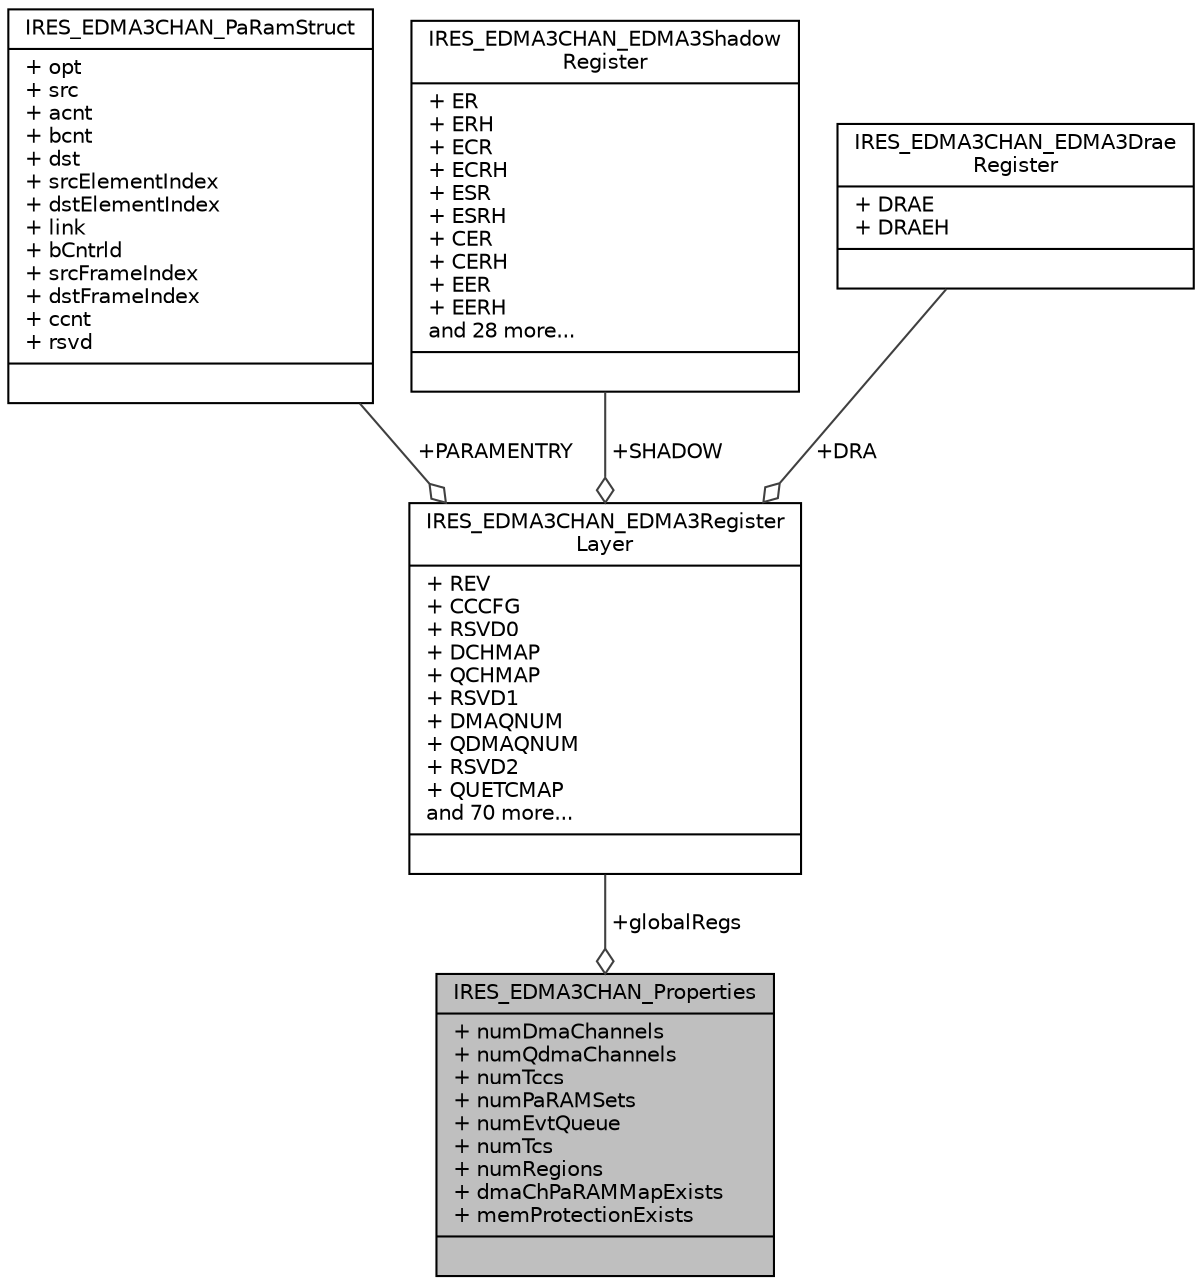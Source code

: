 digraph "IRES_EDMA3CHAN_Properties"
{
  edge [fontname="Helvetica",fontsize="10",labelfontname="Helvetica",labelfontsize="10"];
  node [fontname="Helvetica",fontsize="10",shape=record];
  Node1 [label="{IRES_EDMA3CHAN_Properties\n|+ numDmaChannels\l+ numQdmaChannels\l+ numTccs\l+ numPaRAMSets\l+ numEvtQueue\l+ numTcs\l+ numRegions\l+ dmaChPaRAMMapExists\l+ memProtectionExists\l|}",height=0.2,width=0.4,color="black", fillcolor="grey75", style="filled", fontcolor="black"];
  Node2 -> Node1 [color="grey25",fontsize="10",style="solid",label=" +globalRegs" ,arrowhead="odiamond",fontname="Helvetica"];
  Node2 [label="{IRES_EDMA3CHAN_EDMA3Register\lLayer\n|+ REV\l+ CCCFG\l+ RSVD0\l+ DCHMAP\l+ QCHMAP\l+ RSVD1\l+ DMAQNUM\l+ QDMAQNUM\l+ RSVD2\l+ QUETCMAP\land 70 more...\l|}",height=0.2,width=0.4,color="black", fillcolor="white", style="filled",URL="$struct_i_r_e_s___e_d_m_a3_c_h_a_n___e_d_m_a3_register_layer.html",tooltip="Defines the EDMA3 CC Register Layout. "];
  Node3 -> Node2 [color="grey25",fontsize="10",style="solid",label=" +PARAMENTRY" ,arrowhead="odiamond",fontname="Helvetica"];
  Node3 [label="{IRES_EDMA3CHAN_PaRamStruct\n|+ opt\l+ src\l+ acnt\l+ bcnt\l+ dst\l+ srcElementIndex\l+ dstElementIndex\l+ link\l+ bCntrld\l+ srcFrameIndex\l+ dstFrameIndex\l+ ccnt\l+ rsvd\l|}",height=0.2,width=0.4,color="black", fillcolor="white", style="filled",URL="$struct_i_r_e_s___e_d_m_a3_c_h_a_n___pa_ram_struct.html",tooltip="Representation of actual PaRam hardware registers. "];
  Node4 -> Node2 [color="grey25",fontsize="10",style="solid",label=" +SHADOW" ,arrowhead="odiamond",fontname="Helvetica"];
  Node4 [label="{IRES_EDMA3CHAN_EDMA3Shadow\lRegister\n|+ ER\l+ ERH\l+ ECR\l+ ECRH\l+ ESR\l+ ESRH\l+ CER\l+ CERH\l+ EER\l+ EERH\land 28 more...\l|}",height=0.2,width=0.4,color="black", fillcolor="white", style="filled",URL="$struct_i_r_e_s___e_d_m_a3_c_h_a_n___e_d_m_a3_shadow_register.html",tooltip="Defines the shadow register part of the EDMA3 CC Register Layer. "];
  Node5 -> Node2 [color="grey25",fontsize="10",style="solid",label=" +DRA" ,arrowhead="odiamond",fontname="Helvetica"];
  Node5 [label="{IRES_EDMA3CHAN_EDMA3Drae\lRegister\n|+ DRAE\l+ DRAEH\l|}",height=0.2,width=0.4,color="black", fillcolor="white", style="filled",URL="$struct_i_r_e_s___e_d_m_a3_c_h_a_n___e_d_m_a3_drae_register.html",tooltip="Defines the Region Enable register part of the EDMA3 CC Register Layer. "];
}
